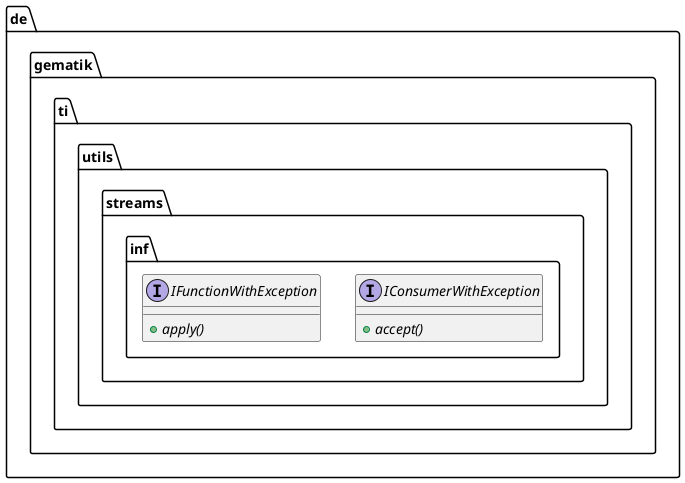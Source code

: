 @startuml



  namespace de.gematik.ti.utils.streams {
    namespace inf {
      interface de.gematik.ti.utils.streams.inf.IConsumerWithException {
          {abstract} + accept()
      }
    }
  }
  

  namespace de.gematik.ti.utils.streams {
    namespace inf {
      interface de.gematik.ti.utils.streams.inf.IFunctionWithException {
          {abstract} + apply()
      }
    }
  }
  










@enduml
